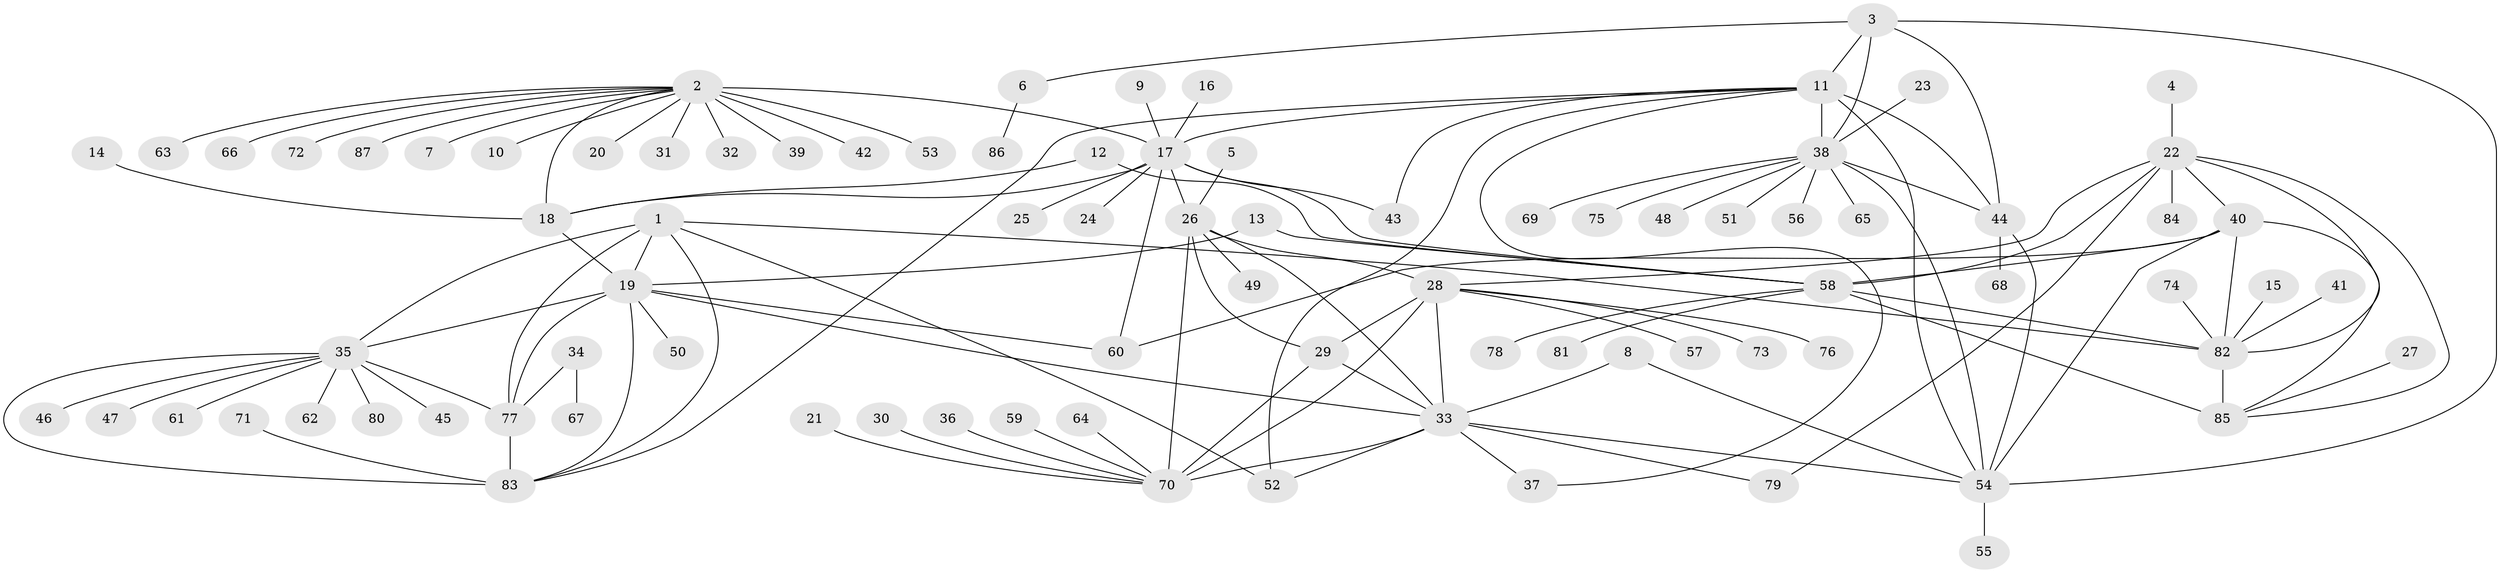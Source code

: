 // original degree distribution, {7: 0.041666666666666664, 10: 0.034722222222222224, 12: 0.041666666666666664, 8: 0.034722222222222224, 6: 0.013888888888888888, 9: 0.04861111111111111, 13: 0.006944444444444444, 14: 0.006944444444444444, 11: 0.006944444444444444, 15: 0.006944444444444444, 1: 0.6111111111111112, 3: 0.041666666666666664, 2: 0.10416666666666667}
// Generated by graph-tools (version 1.1) at 2025/37/03/04/25 23:37:34]
// undirected, 87 vertices, 127 edges
graph export_dot {
  node [color=gray90,style=filled];
  1;
  2;
  3;
  4;
  5;
  6;
  7;
  8;
  9;
  10;
  11;
  12;
  13;
  14;
  15;
  16;
  17;
  18;
  19;
  20;
  21;
  22;
  23;
  24;
  25;
  26;
  27;
  28;
  29;
  30;
  31;
  32;
  33;
  34;
  35;
  36;
  37;
  38;
  39;
  40;
  41;
  42;
  43;
  44;
  45;
  46;
  47;
  48;
  49;
  50;
  51;
  52;
  53;
  54;
  55;
  56;
  57;
  58;
  59;
  60;
  61;
  62;
  63;
  64;
  65;
  66;
  67;
  68;
  69;
  70;
  71;
  72;
  73;
  74;
  75;
  76;
  77;
  78;
  79;
  80;
  81;
  82;
  83;
  84;
  85;
  86;
  87;
  1 -- 19 [weight=1.0];
  1 -- 35 [weight=2.0];
  1 -- 52 [weight=1.0];
  1 -- 77 [weight=1.0];
  1 -- 82 [weight=1.0];
  1 -- 83 [weight=2.0];
  2 -- 7 [weight=1.0];
  2 -- 10 [weight=1.0];
  2 -- 17 [weight=8.0];
  2 -- 18 [weight=4.0];
  2 -- 20 [weight=1.0];
  2 -- 31 [weight=1.0];
  2 -- 32 [weight=1.0];
  2 -- 39 [weight=1.0];
  2 -- 42 [weight=1.0];
  2 -- 53 [weight=1.0];
  2 -- 63 [weight=1.0];
  2 -- 66 [weight=1.0];
  2 -- 72 [weight=1.0];
  2 -- 87 [weight=1.0];
  3 -- 6 [weight=1.0];
  3 -- 11 [weight=2.0];
  3 -- 38 [weight=2.0];
  3 -- 44 [weight=1.0];
  3 -- 54 [weight=1.0];
  4 -- 22 [weight=1.0];
  5 -- 26 [weight=1.0];
  6 -- 86 [weight=1.0];
  8 -- 33 [weight=1.0];
  8 -- 54 [weight=1.0];
  9 -- 17 [weight=1.0];
  11 -- 17 [weight=1.0];
  11 -- 37 [weight=1.0];
  11 -- 38 [weight=4.0];
  11 -- 43 [weight=1.0];
  11 -- 44 [weight=2.0];
  11 -- 52 [weight=1.0];
  11 -- 54 [weight=2.0];
  11 -- 83 [weight=1.0];
  12 -- 18 [weight=1.0];
  12 -- 58 [weight=1.0];
  13 -- 19 [weight=1.0];
  13 -- 58 [weight=1.0];
  14 -- 18 [weight=1.0];
  15 -- 82 [weight=1.0];
  16 -- 17 [weight=1.0];
  17 -- 18 [weight=2.0];
  17 -- 24 [weight=1.0];
  17 -- 25 [weight=1.0];
  17 -- 26 [weight=1.0];
  17 -- 43 [weight=1.0];
  17 -- 58 [weight=1.0];
  17 -- 60 [weight=1.0];
  18 -- 19 [weight=1.0];
  19 -- 33 [weight=1.0];
  19 -- 35 [weight=2.0];
  19 -- 50 [weight=1.0];
  19 -- 60 [weight=1.0];
  19 -- 77 [weight=1.0];
  19 -- 83 [weight=2.0];
  21 -- 70 [weight=1.0];
  22 -- 28 [weight=1.0];
  22 -- 40 [weight=1.0];
  22 -- 58 [weight=2.0];
  22 -- 79 [weight=1.0];
  22 -- 82 [weight=1.0];
  22 -- 84 [weight=1.0];
  22 -- 85 [weight=2.0];
  23 -- 38 [weight=1.0];
  26 -- 28 [weight=3.0];
  26 -- 29 [weight=3.0];
  26 -- 33 [weight=3.0];
  26 -- 49 [weight=1.0];
  26 -- 70 [weight=3.0];
  27 -- 85 [weight=1.0];
  28 -- 29 [weight=1.0];
  28 -- 33 [weight=1.0];
  28 -- 57 [weight=1.0];
  28 -- 70 [weight=1.0];
  28 -- 73 [weight=1.0];
  28 -- 76 [weight=1.0];
  29 -- 33 [weight=1.0];
  29 -- 70 [weight=1.0];
  30 -- 70 [weight=1.0];
  33 -- 37 [weight=1.0];
  33 -- 52 [weight=1.0];
  33 -- 54 [weight=1.0];
  33 -- 70 [weight=1.0];
  33 -- 79 [weight=1.0];
  34 -- 67 [weight=1.0];
  34 -- 77 [weight=1.0];
  35 -- 45 [weight=1.0];
  35 -- 46 [weight=1.0];
  35 -- 47 [weight=1.0];
  35 -- 61 [weight=1.0];
  35 -- 62 [weight=1.0];
  35 -- 77 [weight=2.0];
  35 -- 80 [weight=1.0];
  35 -- 83 [weight=4.0];
  36 -- 70 [weight=1.0];
  38 -- 44 [weight=2.0];
  38 -- 48 [weight=1.0];
  38 -- 51 [weight=1.0];
  38 -- 54 [weight=2.0];
  38 -- 56 [weight=1.0];
  38 -- 65 [weight=1.0];
  38 -- 69 [weight=1.0];
  38 -- 75 [weight=1.0];
  40 -- 54 [weight=1.0];
  40 -- 58 [weight=2.0];
  40 -- 60 [weight=1.0];
  40 -- 82 [weight=1.0];
  40 -- 85 [weight=2.0];
  41 -- 82 [weight=1.0];
  44 -- 54 [weight=1.0];
  44 -- 68 [weight=1.0];
  54 -- 55 [weight=1.0];
  58 -- 78 [weight=1.0];
  58 -- 81 [weight=1.0];
  58 -- 82 [weight=2.0];
  58 -- 85 [weight=4.0];
  59 -- 70 [weight=1.0];
  64 -- 70 [weight=1.0];
  71 -- 83 [weight=1.0];
  74 -- 82 [weight=1.0];
  77 -- 83 [weight=2.0];
  82 -- 85 [weight=2.0];
}
